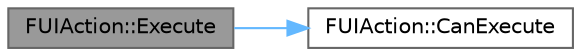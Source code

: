 digraph "FUIAction::Execute"
{
 // INTERACTIVE_SVG=YES
 // LATEX_PDF_SIZE
  bgcolor="transparent";
  edge [fontname=Helvetica,fontsize=10,labelfontname=Helvetica,labelfontsize=10];
  node [fontname=Helvetica,fontsize=10,shape=box,height=0.2,width=0.4];
  rankdir="LR";
  Node1 [id="Node000001",label="FUIAction::Execute",height=0.2,width=0.4,color="gray40", fillcolor="grey60", style="filled", fontcolor="black",tooltip="Executes this action."];
  Node1 -> Node2 [id="edge1_Node000001_Node000002",color="steelblue1",style="solid",tooltip=" "];
  Node2 [id="Node000002",label="FUIAction::CanExecute",height=0.2,width=0.4,color="grey40", fillcolor="white", style="filled",URL="$d6/d81/structFUIAction.html#ad567b1279ade94cdb8b0fdb264cd93a6",tooltip="Checks to see if its currently safe to execute this action."];
}

